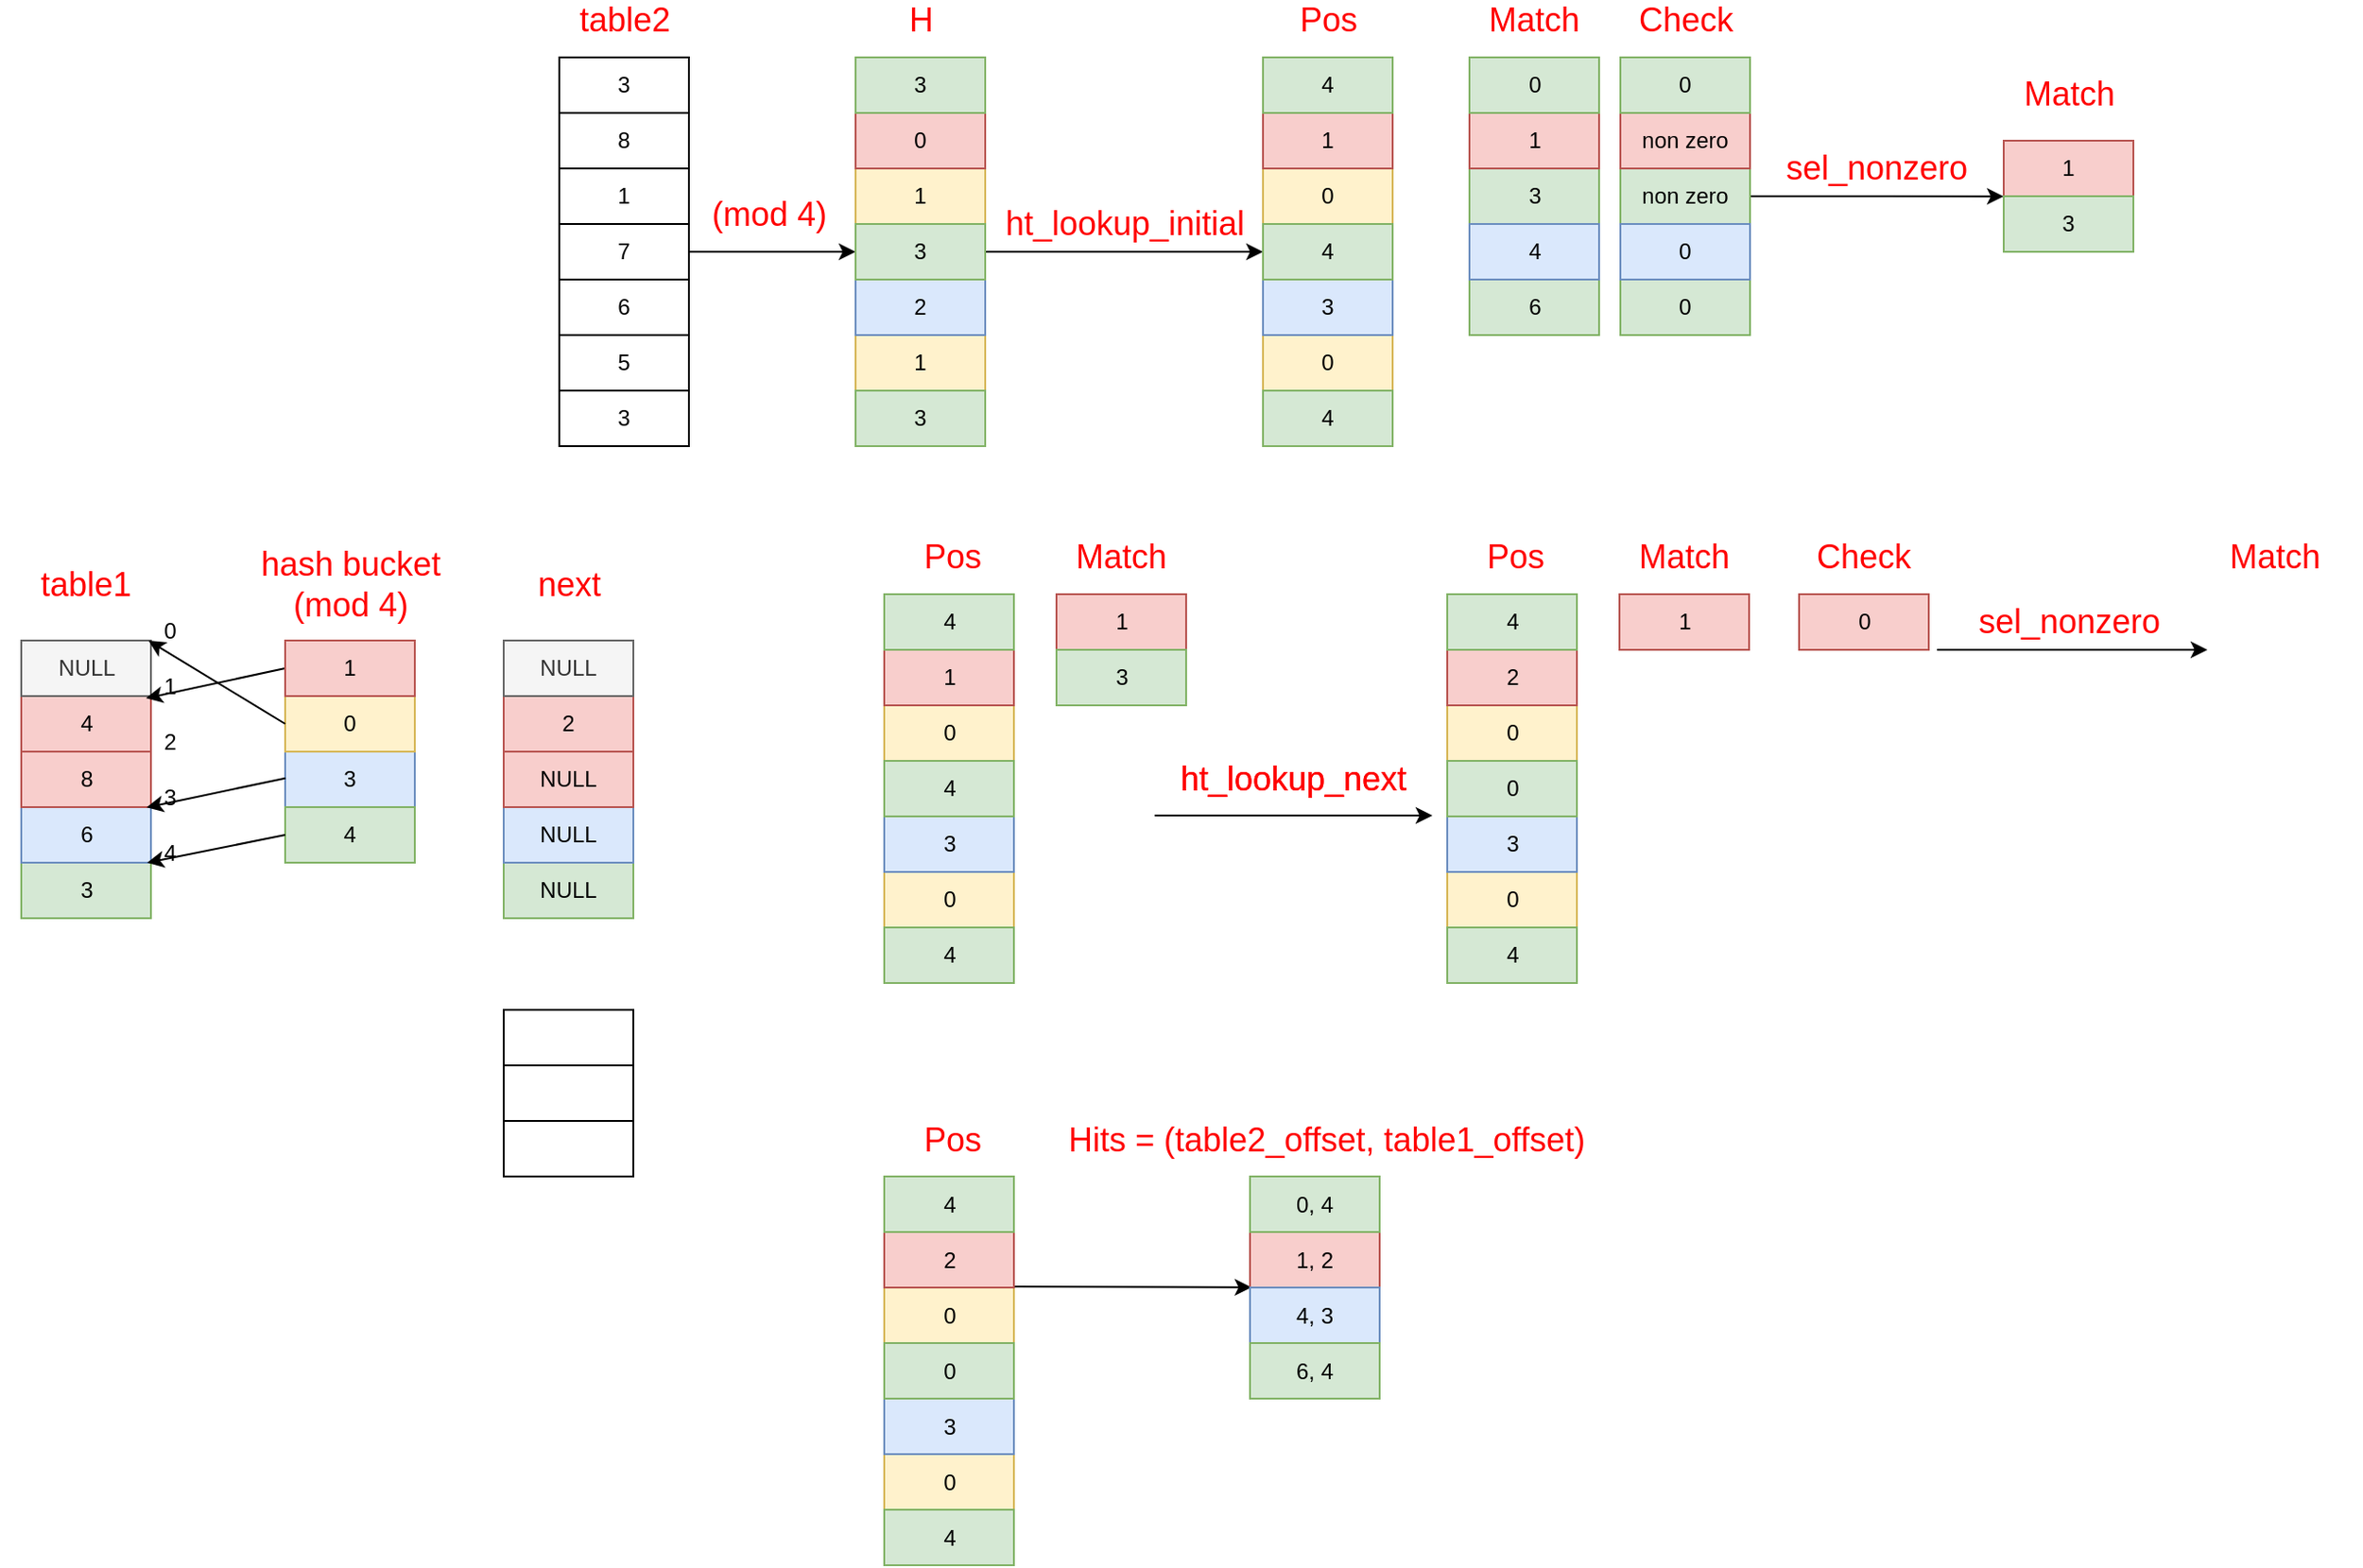 <mxfile version="10.7.1" type="device"><diagram id="YznQ1yxA9quXHf-TQpSH" name="Page-1"><mxGraphModel dx="1010" dy="549" grid="1" gridSize="10" guides="1" tooltips="1" connect="1" arrows="1" fold="1" page="1" pageScale="1" pageWidth="827" pageHeight="1169" math="0" shadow="0"><root><mxCell id="0"/><mxCell id="1" parent="0"/><mxCell id="Kp5QgUJoaldvm898UZy1-1" value="" style="rounded=0;whiteSpace=wrap;html=1;" parent="1" vertex="1"><mxGeometry x="300" y="644.5" width="70" height="30" as="geometry"/></mxCell><mxCell id="Kp5QgUJoaldvm898UZy1-2" value="" style="rounded=0;whiteSpace=wrap;html=1;" parent="1" vertex="1"><mxGeometry x="300" y="614.5" width="70" height="30" as="geometry"/></mxCell><mxCell id="Kp5QgUJoaldvm898UZy1-3" value="" style="rounded=0;whiteSpace=wrap;html=1;" parent="1" vertex="1"><mxGeometry x="300" y="584.5" width="70" height="30" as="geometry"/></mxCell><mxCell id="Kp5QgUJoaldvm898UZy1-4" value="3" style="rounded=0;whiteSpace=wrap;html=1;fillColor=#d5e8d4;strokeColor=#82b366;" parent="1" vertex="1"><mxGeometry x="39.5" y="505" width="70" height="30" as="geometry"/></mxCell><mxCell id="Kp5QgUJoaldvm898UZy1-5" value="6" style="rounded=0;whiteSpace=wrap;html=1;fillColor=#dae8fc;strokeColor=#6c8ebf;" parent="1" vertex="1"><mxGeometry x="39.5" y="475" width="70" height="30" as="geometry"/></mxCell><mxCell id="Kp5QgUJoaldvm898UZy1-6" value="8" style="rounded=0;whiteSpace=wrap;html=1;fillColor=#f8cecc;strokeColor=#b85450;" parent="1" vertex="1"><mxGeometry x="39.5" y="445" width="70" height="30" as="geometry"/></mxCell><mxCell id="Kp5QgUJoaldvm898UZy1-7" value="4" style="rounded=0;whiteSpace=wrap;html=1;fillColor=#f8cecc;strokeColor=#b85450;" parent="1" vertex="1"><mxGeometry x="39.5" y="415" width="70" height="30" as="geometry"/></mxCell><mxCell id="Kp5QgUJoaldvm898UZy1-8" value="NULL" style="rounded=0;whiteSpace=wrap;html=1;fillColor=#f5f5f5;strokeColor=#666666;fontColor=#333333;" parent="1" vertex="1"><mxGeometry x="39.5" y="385" width="70" height="30" as="geometry"/></mxCell><mxCell id="Kp5QgUJoaldvm898UZy1-9" value="0" style="text;html=1;strokeColor=none;fillColor=none;align=center;verticalAlign=middle;whiteSpace=wrap;rounded=0;" parent="1" vertex="1"><mxGeometry x="100" y="370" width="40" height="20" as="geometry"/></mxCell><mxCell id="Kp5QgUJoaldvm898UZy1-10" value="3" style="text;html=1;strokeColor=none;fillColor=none;align=center;verticalAlign=middle;whiteSpace=wrap;rounded=0;" parent="1" vertex="1"><mxGeometry x="99.5" y="460" width="40" height="20" as="geometry"/></mxCell><mxCell id="Kp5QgUJoaldvm898UZy1-11" value="1" style="text;html=1;strokeColor=none;fillColor=none;align=center;verticalAlign=middle;whiteSpace=wrap;rounded=0;" parent="1" vertex="1"><mxGeometry x="99.5" y="400" width="40" height="20" as="geometry"/></mxCell><mxCell id="Kp5QgUJoaldvm898UZy1-12" value="2" style="text;html=1;strokeColor=none;fillColor=none;align=center;verticalAlign=middle;whiteSpace=wrap;rounded=0;" parent="1" vertex="1"><mxGeometry x="99.5" y="430" width="40" height="20" as="geometry"/></mxCell><mxCell id="Kp5QgUJoaldvm898UZy1-14" value="4" style="text;html=1;strokeColor=none;fillColor=none;align=center;verticalAlign=middle;whiteSpace=wrap;rounded=0;" parent="1" vertex="1"><mxGeometry x="99.5" y="490" width="40" height="20" as="geometry"/></mxCell><mxCell id="Kp5QgUJoaldvm898UZy1-16" value="3" style="rounded=0;whiteSpace=wrap;html=1;fillColor=#dae8fc;strokeColor=#6c8ebf;" parent="1" vertex="1"><mxGeometry x="182" y="445" width="70" height="30" as="geometry"/></mxCell><mxCell id="Kp5QgUJoaldvm898UZy1-17" value="0" style="rounded=0;whiteSpace=wrap;html=1;fillColor=#fff2cc;strokeColor=#d6b656;" parent="1" vertex="1"><mxGeometry x="182" y="415" width="70" height="30" as="geometry"/></mxCell><mxCell id="Kp5QgUJoaldvm898UZy1-28" value="" style="rounded=0;orthogonalLoop=1;jettySize=auto;html=1;entryX=0.962;entryY=0.039;entryDx=0;entryDy=0;entryPerimeter=0;exitX=0;exitY=0.5;exitDx=0;exitDy=0;" parent="1" source="Kp5QgUJoaldvm898UZy1-18" target="Kp5QgUJoaldvm898UZy1-7" edge="1"><mxGeometry relative="1" as="geometry"/></mxCell><mxCell id="Kp5QgUJoaldvm898UZy1-18" value="1" style="rounded=0;whiteSpace=wrap;html=1;fillColor=#f8cecc;strokeColor=#b85450;" parent="1" vertex="1"><mxGeometry x="182" y="385" width="70" height="30" as="geometry"/></mxCell><mxCell id="Kp5QgUJoaldvm898UZy1-25" value="4" style="rounded=0;whiteSpace=wrap;html=1;fillColor=#d5e8d4;strokeColor=#82b366;" parent="1" vertex="1"><mxGeometry x="182" y="475" width="70" height="30" as="geometry"/></mxCell><mxCell id="Kp5QgUJoaldvm898UZy1-26" value="&lt;font color=&quot;#ff0000&quot; style=&quot;font-size: 18px&quot;&gt;table1&lt;/font&gt;" style="text;html=1;strokeColor=none;fillColor=none;align=center;verticalAlign=middle;whiteSpace=wrap;rounded=0;" parent="1" vertex="1"><mxGeometry x="28" y="345" width="93" height="20" as="geometry"/></mxCell><mxCell id="Kp5QgUJoaldvm898UZy1-27" value="&lt;font color=&quot;#ff0000&quot; style=&quot;font-size: 18px&quot;&gt;hash bucket&lt;br&gt;(mod 4)&lt;br&gt;&lt;/font&gt;" style="text;html=1;strokeColor=none;fillColor=none;align=center;verticalAlign=middle;whiteSpace=wrap;rounded=0;" parent="1" vertex="1"><mxGeometry x="164.5" y="345" width="105" height="20" as="geometry"/></mxCell><mxCell id="Kp5QgUJoaldvm898UZy1-29" value="" style="rounded=0;orthogonalLoop=1;jettySize=auto;html=1;entryX=0.962;entryY=0.039;entryDx=0;entryDy=0;entryPerimeter=0;exitX=0;exitY=0.5;exitDx=0;exitDy=0;" parent="1" edge="1"><mxGeometry relative="1" as="geometry"><mxPoint x="182.167" y="459.333" as="sourcePoint"/><mxPoint x="107.167" y="475.167" as="targetPoint"/></mxGeometry></mxCell><mxCell id="Kp5QgUJoaldvm898UZy1-30" value="" style="rounded=0;orthogonalLoop=1;jettySize=auto;html=1;exitX=0;exitY=0.5;exitDx=0;exitDy=0;entryX=0.982;entryY=0.003;entryDx=0;entryDy=0;entryPerimeter=0;" parent="1" source="Kp5QgUJoaldvm898UZy1-17" target="Kp5QgUJoaldvm898UZy1-8" edge="1"><mxGeometry relative="1" as="geometry"><mxPoint x="201.667" y="420.333" as="sourcePoint"/><mxPoint x="126.667" y="436.167" as="targetPoint"/></mxGeometry></mxCell><mxCell id="Kp5QgUJoaldvm898UZy1-34" value="" style="rounded=0;orthogonalLoop=1;jettySize=auto;html=1;exitX=0;exitY=0.5;exitDx=0;exitDy=0;" parent="1" source="Kp5QgUJoaldvm898UZy1-25" edge="1"><mxGeometry relative="1" as="geometry"><mxPoint x="182.167" y="489.333" as="sourcePoint"/><mxPoint x="107.5" y="505" as="targetPoint"/></mxGeometry></mxCell><mxCell id="Kp5QgUJoaldvm898UZy1-50" value="" style="edgeStyle=none;rounded=0;orthogonalLoop=1;jettySize=auto;html=1;exitX=1;exitY=0.5;exitDx=0;exitDy=0;entryX=0;entryY=0.5;entryDx=0;entryDy=0;" parent="1" source="Kp5QgUJoaldvm898UZy1-40" target="Kp5QgUJoaldvm898UZy1-47" edge="1"><mxGeometry relative="1" as="geometry"><mxPoint x="480" y="145" as="targetPoint"/></mxGeometry></mxCell><mxCell id="Kp5QgUJoaldvm898UZy1-35" value="1" style="rounded=0;whiteSpace=wrap;html=1;" parent="1" vertex="1"><mxGeometry x="330" y="130" width="70" height="30" as="geometry"/></mxCell><mxCell id="Kp5QgUJoaldvm898UZy1-36" value="8" style="rounded=0;whiteSpace=wrap;html=1;" parent="1" vertex="1"><mxGeometry x="330" y="100" width="70" height="30" as="geometry"/></mxCell><mxCell id="Kp5QgUJoaldvm898UZy1-37" value="3" style="rounded=0;whiteSpace=wrap;html=1;" parent="1" vertex="1"><mxGeometry x="330" y="70" width="70" height="30" as="geometry"/></mxCell><mxCell id="Kp5QgUJoaldvm898UZy1-38" value="5" style="rounded=0;whiteSpace=wrap;html=1;" parent="1" vertex="1"><mxGeometry x="330" y="220" width="70" height="30" as="geometry"/></mxCell><mxCell id="Kp5QgUJoaldvm898UZy1-39" value="6" style="rounded=0;whiteSpace=wrap;html=1;" parent="1" vertex="1"><mxGeometry x="330" y="190" width="70" height="30" as="geometry"/></mxCell><mxCell id="Kp5QgUJoaldvm898UZy1-40" value="7" style="rounded=0;whiteSpace=wrap;html=1;" parent="1" vertex="1"><mxGeometry x="330" y="160" width="70" height="30" as="geometry"/></mxCell><mxCell id="Kp5QgUJoaldvm898UZy1-41" value="3" style="rounded=0;whiteSpace=wrap;html=1;" parent="1" vertex="1"><mxGeometry x="330" y="250" width="70" height="30" as="geometry"/></mxCell><mxCell id="Kp5QgUJoaldvm898UZy1-42" value="1" style="rounded=0;whiteSpace=wrap;html=1;fillColor=#fff2cc;strokeColor=#d6b656;" parent="1" vertex="1"><mxGeometry x="490" y="130" width="70" height="30" as="geometry"/></mxCell><mxCell id="Kp5QgUJoaldvm898UZy1-43" value="0" style="rounded=0;whiteSpace=wrap;html=1;fillColor=#f8cecc;strokeColor=#b85450;" parent="1" vertex="1"><mxGeometry x="490" y="100" width="70" height="30" as="geometry"/></mxCell><mxCell id="Kp5QgUJoaldvm898UZy1-44" value="3" style="rounded=0;whiteSpace=wrap;html=1;fillColor=#d5e8d4;strokeColor=#82b366;" parent="1" vertex="1"><mxGeometry x="490" y="70" width="70" height="30" as="geometry"/></mxCell><mxCell id="Kp5QgUJoaldvm898UZy1-45" value="1" style="rounded=0;whiteSpace=wrap;html=1;fillColor=#fff2cc;strokeColor=#d6b656;" parent="1" vertex="1"><mxGeometry x="490" y="220" width="70" height="30" as="geometry"/></mxCell><mxCell id="Kp5QgUJoaldvm898UZy1-46" value="2" style="rounded=0;whiteSpace=wrap;html=1;fillColor=#dae8fc;strokeColor=#6c8ebf;" parent="1" vertex="1"><mxGeometry x="490" y="190" width="70" height="30" as="geometry"/></mxCell><mxCell id="Kp5QgUJoaldvm898UZy1-56" value="" style="edgeStyle=none;rounded=0;orthogonalLoop=1;jettySize=auto;html=1;" parent="1" source="Kp5QgUJoaldvm898UZy1-47" edge="1"><mxGeometry relative="1" as="geometry"><mxPoint x="710" y="175" as="targetPoint"/></mxGeometry></mxCell><mxCell id="Kp5QgUJoaldvm898UZy1-47" value="3" style="rounded=0;whiteSpace=wrap;html=1;fillColor=#d5e8d4;strokeColor=#82b366;" parent="1" vertex="1"><mxGeometry x="490" y="160" width="70" height="30" as="geometry"/></mxCell><mxCell id="Kp5QgUJoaldvm898UZy1-48" value="3" style="rounded=0;whiteSpace=wrap;html=1;fillColor=#d5e8d4;strokeColor=#82b366;" parent="1" vertex="1"><mxGeometry x="490" y="250" width="70" height="30" as="geometry"/></mxCell><mxCell id="Kp5QgUJoaldvm898UZy1-52" value="&lt;font color=&quot;#ff0000&quot; style=&quot;font-size: 18px&quot;&gt;table2&lt;/font&gt;" style="text;html=1;strokeColor=none;fillColor=none;align=center;verticalAlign=middle;whiteSpace=wrap;rounded=0;" parent="1" vertex="1"><mxGeometry x="318.5" y="40" width="93" height="20" as="geometry"/></mxCell><mxCell id="Kp5QgUJoaldvm898UZy1-53" value="&lt;font color=&quot;#ff0000&quot; style=&quot;font-size: 18px&quot;&gt;H&lt;/font&gt;" style="text;html=1;strokeColor=none;fillColor=none;align=center;verticalAlign=middle;whiteSpace=wrap;rounded=0;" parent="1" vertex="1"><mxGeometry x="478.5" y="40" width="93" height="20" as="geometry"/></mxCell><mxCell id="Kp5QgUJoaldvm898UZy1-54" value="&lt;font color=&quot;#ff0000&quot; style=&quot;font-size: 18px&quot;&gt;(mod 4)&lt;/font&gt;" style="text;html=1;strokeColor=none;fillColor=none;align=center;verticalAlign=middle;whiteSpace=wrap;rounded=0;" parent="1" vertex="1"><mxGeometry x="397" y="145" width="93" height="20" as="geometry"/></mxCell><mxCell id="Kp5QgUJoaldvm898UZy1-57" value="&lt;font color=&quot;#ff0000&quot; style=&quot;font-size: 18px&quot;&gt;ht_lookup_initial&lt;/font&gt;" style="text;html=1;strokeColor=none;fillColor=none;align=center;verticalAlign=middle;whiteSpace=wrap;rounded=0;" parent="1" vertex="1"><mxGeometry x="588.5" y="150" width="93" height="20" as="geometry"/></mxCell><mxCell id="Kp5QgUJoaldvm898UZy1-66" value="0" style="rounded=0;whiteSpace=wrap;html=1;fillColor=#fff2cc;strokeColor=#d6b656;" parent="1" vertex="1"><mxGeometry x="710" y="130" width="70" height="30" as="geometry"/></mxCell><mxCell id="Kp5QgUJoaldvm898UZy1-67" value="1" style="rounded=0;whiteSpace=wrap;html=1;fillColor=#f8cecc;strokeColor=#b85450;" parent="1" vertex="1"><mxGeometry x="710" y="100" width="70" height="30" as="geometry"/></mxCell><mxCell id="Kp5QgUJoaldvm898UZy1-68" value="4" style="rounded=0;whiteSpace=wrap;html=1;fillColor=#d5e8d4;strokeColor=#82b366;" parent="1" vertex="1"><mxGeometry x="710" y="70" width="70" height="30" as="geometry"/></mxCell><mxCell id="Kp5QgUJoaldvm898UZy1-69" value="0" style="rounded=0;whiteSpace=wrap;html=1;fillColor=#fff2cc;strokeColor=#d6b656;" parent="1" vertex="1"><mxGeometry x="710" y="220" width="70" height="30" as="geometry"/></mxCell><mxCell id="Kp5QgUJoaldvm898UZy1-70" value="3" style="rounded=0;whiteSpace=wrap;html=1;fillColor=#dae8fc;strokeColor=#6c8ebf;" parent="1" vertex="1"><mxGeometry x="710" y="190" width="70" height="30" as="geometry"/></mxCell><mxCell id="Kp5QgUJoaldvm898UZy1-71" value="4" style="rounded=0;whiteSpace=wrap;html=1;fillColor=#d5e8d4;strokeColor=#82b366;" parent="1" vertex="1"><mxGeometry x="710" y="160" width="70" height="30" as="geometry"/></mxCell><mxCell id="Kp5QgUJoaldvm898UZy1-72" value="4" style="rounded=0;whiteSpace=wrap;html=1;fillColor=#d5e8d4;strokeColor=#82b366;" parent="1" vertex="1"><mxGeometry x="710" y="250" width="70" height="30" as="geometry"/></mxCell><mxCell id="Kp5QgUJoaldvm898UZy1-73" value="&lt;font color=&quot;#ff0000&quot; style=&quot;font-size: 18px&quot;&gt;Pos&lt;/font&gt;" style="text;html=1;strokeColor=none;fillColor=none;align=center;verticalAlign=middle;whiteSpace=wrap;rounded=0;" parent="1" vertex="1"><mxGeometry x="698.5" y="40" width="93" height="20" as="geometry"/></mxCell><mxCell id="Kp5QgUJoaldvm898UZy1-74" value="&lt;font color=&quot;#ff0000&quot; style=&quot;font-size: 18px&quot;&gt;Match&lt;/font&gt;" style="text;html=1;strokeColor=none;fillColor=none;align=center;verticalAlign=middle;whiteSpace=wrap;rounded=0;" parent="1" vertex="1"><mxGeometry x="810" y="40" width="93" height="20" as="geometry"/></mxCell><mxCell id="Kp5QgUJoaldvm898UZy1-91" value="" style="edgeStyle=none;rounded=0;orthogonalLoop=1;jettySize=auto;html=1;exitX=1;exitY=0.5;exitDx=0;exitDy=0;" parent="1" source="Kp5QgUJoaldvm898UZy1-95" edge="1"><mxGeometry relative="1" as="geometry"><mxPoint x="950" y="145" as="sourcePoint"/><mxPoint x="1110.0" y="145.068" as="targetPoint"/></mxGeometry></mxCell><mxCell id="Kp5QgUJoaldvm898UZy1-75" value="3" style="rounded=0;whiteSpace=wrap;html=1;fillColor=#d5e8d4;strokeColor=#82b366;" parent="1" vertex="1"><mxGeometry x="821.5" y="130" width="70" height="30" as="geometry"/></mxCell><mxCell id="Kp5QgUJoaldvm898UZy1-92" value="1" style="rounded=0;whiteSpace=wrap;html=1;fillColor=#f8cecc;strokeColor=#b85450;" parent="1" vertex="1"><mxGeometry x="1110" y="115" width="70" height="30" as="geometry"/></mxCell><mxCell id="Kp5QgUJoaldvm898UZy1-76" value="1" style="rounded=0;whiteSpace=wrap;html=1;fillColor=#f8cecc;strokeColor=#b85450;" parent="1" vertex="1"><mxGeometry x="821.5" y="100" width="70" height="30" as="geometry"/></mxCell><mxCell id="Kp5QgUJoaldvm898UZy1-77" value="0" style="rounded=0;whiteSpace=wrap;html=1;fillColor=#d5e8d4;strokeColor=#82b366;" parent="1" vertex="1"><mxGeometry x="821.5" y="70" width="70" height="30" as="geometry"/></mxCell><mxCell id="Kp5QgUJoaldvm898UZy1-78" value="6" style="rounded=0;whiteSpace=wrap;html=1;fillColor=#d5e8d4;strokeColor=#82b366;" parent="1" vertex="1"><mxGeometry x="821.5" y="190" width="70" height="30" as="geometry"/></mxCell><mxCell id="Kp5QgUJoaldvm898UZy1-79" value="4" style="rounded=0;whiteSpace=wrap;html=1;fillColor=#dae8fc;strokeColor=#6c8ebf;" parent="1" vertex="1"><mxGeometry x="821.5" y="160" width="70" height="30" as="geometry"/></mxCell><mxCell id="Kp5QgUJoaldvm898UZy1-89" value="&lt;font color=&quot;#ff0000&quot; style=&quot;font-size: 18px&quot;&gt;sel_nonzero&lt;/font&gt;" style="text;html=1;strokeColor=none;fillColor=none;align=center;verticalAlign=middle;whiteSpace=wrap;rounded=0;" parent="1" vertex="1"><mxGeometry x="995" y="120" width="93" height="20" as="geometry"/></mxCell><mxCell id="Kp5QgUJoaldvm898UZy1-94" value="3" style="rounded=0;whiteSpace=wrap;html=1;fillColor=#d5e8d4;strokeColor=#82b366;" parent="1" vertex="1"><mxGeometry x="1110" y="145" width="70" height="30" as="geometry"/></mxCell><mxCell id="Kp5QgUJoaldvm898UZy1-95" value="non zero" style="rounded=0;whiteSpace=wrap;html=1;fillColor=#d5e8d4;strokeColor=#82b366;" parent="1" vertex="1"><mxGeometry x="903" y="130" width="70" height="30" as="geometry"/></mxCell><mxCell id="Kp5QgUJoaldvm898UZy1-96" value="non zero" style="rounded=0;whiteSpace=wrap;html=1;fillColor=#f8cecc;strokeColor=#b85450;" parent="1" vertex="1"><mxGeometry x="903" y="100" width="70" height="30" as="geometry"/></mxCell><mxCell id="Kp5QgUJoaldvm898UZy1-97" value="0" style="rounded=0;whiteSpace=wrap;html=1;fillColor=#d5e8d4;strokeColor=#82b366;" parent="1" vertex="1"><mxGeometry x="903" y="70" width="70" height="30" as="geometry"/></mxCell><mxCell id="Kp5QgUJoaldvm898UZy1-98" value="0" style="rounded=0;whiteSpace=wrap;html=1;fillColor=#d5e8d4;strokeColor=#82b366;" parent="1" vertex="1"><mxGeometry x="903" y="190" width="70" height="30" as="geometry"/></mxCell><mxCell id="Kp5QgUJoaldvm898UZy1-99" value="0" style="rounded=0;whiteSpace=wrap;html=1;fillColor=#dae8fc;strokeColor=#6c8ebf;" parent="1" vertex="1"><mxGeometry x="903" y="160" width="70" height="30" as="geometry"/></mxCell><mxCell id="Kp5QgUJoaldvm898UZy1-100" value="&lt;font color=&quot;#ff0000&quot; style=&quot;font-size: 18px&quot;&gt;Check&lt;/font&gt;" style="text;html=1;strokeColor=none;fillColor=none;align=center;verticalAlign=middle;whiteSpace=wrap;rounded=0;" parent="1" vertex="1"><mxGeometry x="891.5" y="40" width="93" height="20" as="geometry"/></mxCell><mxCell id="Kp5QgUJoaldvm898UZy1-101" value="&lt;font color=&quot;#ff0000&quot; style=&quot;font-size: 18px&quot;&gt;Match&lt;/font&gt;" style="text;html=1;strokeColor=none;fillColor=none;align=center;verticalAlign=middle;whiteSpace=wrap;rounded=0;" parent="1" vertex="1"><mxGeometry x="1098.5" y="80" width="93" height="20" as="geometry"/></mxCell><mxCell id="Kp5QgUJoaldvm898UZy1-102" value="1" style="rounded=0;whiteSpace=wrap;html=1;fillColor=#f8cecc;strokeColor=#b85450;" parent="1" vertex="1"><mxGeometry x="598.5" y="360" width="70" height="30" as="geometry"/></mxCell><mxCell id="Kp5QgUJoaldvm898UZy1-103" value="3" style="rounded=0;whiteSpace=wrap;html=1;fillColor=#d5e8d4;strokeColor=#82b366;" parent="1" vertex="1"><mxGeometry x="598.5" y="390" width="70" height="30" as="geometry"/></mxCell><mxCell id="Kp5QgUJoaldvm898UZy1-104" value="&lt;font color=&quot;#ff0000&quot; style=&quot;font-size: 18px&quot;&gt;Match&lt;/font&gt;" style="text;html=1;strokeColor=none;fillColor=none;align=center;verticalAlign=middle;whiteSpace=wrap;rounded=0;" parent="1" vertex="1"><mxGeometry x="587" y="330" width="93" height="20" as="geometry"/></mxCell><mxCell id="Kp5QgUJoaldvm898UZy1-105" value="0" style="rounded=0;whiteSpace=wrap;html=1;fillColor=#fff2cc;strokeColor=#d6b656;" parent="1" vertex="1"><mxGeometry x="505.5" y="420" width="70" height="30" as="geometry"/></mxCell><mxCell id="Kp5QgUJoaldvm898UZy1-106" value="1" style="rounded=0;whiteSpace=wrap;html=1;fillColor=#f8cecc;strokeColor=#b85450;" parent="1" vertex="1"><mxGeometry x="505.5" y="390" width="70" height="30" as="geometry"/></mxCell><mxCell id="Kp5QgUJoaldvm898UZy1-107" value="4" style="rounded=0;whiteSpace=wrap;html=1;fillColor=#d5e8d4;strokeColor=#82b366;" parent="1" vertex="1"><mxGeometry x="505.5" y="360" width="70" height="30" as="geometry"/></mxCell><mxCell id="Kp5QgUJoaldvm898UZy1-108" value="0" style="rounded=0;whiteSpace=wrap;html=1;fillColor=#fff2cc;strokeColor=#d6b656;" parent="1" vertex="1"><mxGeometry x="505.5" y="510" width="70" height="30" as="geometry"/></mxCell><mxCell id="Kp5QgUJoaldvm898UZy1-109" value="3" style="rounded=0;whiteSpace=wrap;html=1;fillColor=#dae8fc;strokeColor=#6c8ebf;" parent="1" vertex="1"><mxGeometry x="505.5" y="480" width="70" height="30" as="geometry"/></mxCell><mxCell id="Kp5QgUJoaldvm898UZy1-110" value="4" style="rounded=0;whiteSpace=wrap;html=1;fillColor=#d5e8d4;strokeColor=#82b366;" parent="1" vertex="1"><mxGeometry x="505.5" y="450" width="70" height="30" as="geometry"/></mxCell><mxCell id="Kp5QgUJoaldvm898UZy1-111" value="4" style="rounded=0;whiteSpace=wrap;html=1;fillColor=#d5e8d4;strokeColor=#82b366;" parent="1" vertex="1"><mxGeometry x="505.5" y="540" width="70" height="30" as="geometry"/></mxCell><mxCell id="Kp5QgUJoaldvm898UZy1-112" value="&lt;font color=&quot;#ff0000&quot; style=&quot;font-size: 18px&quot;&gt;Pos&lt;/font&gt;" style="text;html=1;strokeColor=none;fillColor=none;align=center;verticalAlign=middle;whiteSpace=wrap;rounded=0;" parent="1" vertex="1"><mxGeometry x="495.5" y="330" width="93" height="20" as="geometry"/></mxCell><mxCell id="Kp5QgUJoaldvm898UZy1-113" value="&lt;font color=&quot;#ff0000&quot; style=&quot;font-size: 18px&quot;&gt;ht_lookup_next&lt;/font&gt;" style="text;html=1;strokeColor=none;fillColor=none;align=center;verticalAlign=middle;whiteSpace=wrap;rounded=0;" parent="1" vertex="1"><mxGeometry x="680" y="450" width="93" height="20" as="geometry"/></mxCell><mxCell id="Kp5QgUJoaldvm898UZy1-117" value="&lt;font color=&quot;#ff0000&quot; style=&quot;font-size: 18px&quot;&gt;ht_lookup_next&lt;/font&gt;" style="text;html=1;strokeColor=none;fillColor=none;align=center;verticalAlign=middle;whiteSpace=wrap;rounded=0;" parent="1" vertex="1"><mxGeometry x="680" y="450" width="93" height="20" as="geometry"/></mxCell><mxCell id="Kp5QgUJoaldvm898UZy1-116" value="" style="edgeStyle=none;rounded=0;orthogonalLoop=1;jettySize=auto;html=1;" parent="1" edge="1"><mxGeometry relative="1" as="geometry"><mxPoint x="651.5" y="479.5" as="sourcePoint"/><mxPoint x="801.5" y="479.5" as="targetPoint"/></mxGeometry></mxCell><mxCell id="Kp5QgUJoaldvm898UZy1-119" value="1" style="rounded=0;whiteSpace=wrap;html=1;fillColor=#f8cecc;strokeColor=#b85450;" parent="1" vertex="1"><mxGeometry x="902.5" y="360" width="70" height="30" as="geometry"/></mxCell><mxCell id="Kp5QgUJoaldvm898UZy1-121" value="&lt;font color=&quot;#ff0000&quot; style=&quot;font-size: 18px&quot;&gt;Match&lt;/font&gt;" style="text;html=1;strokeColor=none;fillColor=none;align=center;verticalAlign=middle;whiteSpace=wrap;rounded=0;" parent="1" vertex="1"><mxGeometry x="891" y="330" width="93" height="20" as="geometry"/></mxCell><mxCell id="Kp5QgUJoaldvm898UZy1-122" value="0" style="rounded=0;whiteSpace=wrap;html=1;fillColor=#fff2cc;strokeColor=#d6b656;" parent="1" vertex="1"><mxGeometry x="809.5" y="420" width="70" height="30" as="geometry"/></mxCell><mxCell id="Kp5QgUJoaldvm898UZy1-123" value="2" style="rounded=0;whiteSpace=wrap;html=1;fillColor=#f8cecc;strokeColor=#b85450;" parent="1" vertex="1"><mxGeometry x="809.5" y="390" width="70" height="30" as="geometry"/></mxCell><mxCell id="Kp5QgUJoaldvm898UZy1-124" value="4" style="rounded=0;whiteSpace=wrap;html=1;fillColor=#d5e8d4;strokeColor=#82b366;" parent="1" vertex="1"><mxGeometry x="809.5" y="360" width="70" height="30" as="geometry"/></mxCell><mxCell id="Kp5QgUJoaldvm898UZy1-125" value="0" style="rounded=0;whiteSpace=wrap;html=1;fillColor=#fff2cc;strokeColor=#d6b656;" parent="1" vertex="1"><mxGeometry x="809.5" y="510" width="70" height="30" as="geometry"/></mxCell><mxCell id="Kp5QgUJoaldvm898UZy1-126" value="3" style="rounded=0;whiteSpace=wrap;html=1;fillColor=#dae8fc;strokeColor=#6c8ebf;" parent="1" vertex="1"><mxGeometry x="809.5" y="480" width="70" height="30" as="geometry"/></mxCell><mxCell id="Kp5QgUJoaldvm898UZy1-127" value="0" style="rounded=0;whiteSpace=wrap;html=1;fillColor=#d5e8d4;strokeColor=#82b366;" parent="1" vertex="1"><mxGeometry x="809.5" y="450" width="70" height="30" as="geometry"/></mxCell><mxCell id="Kp5QgUJoaldvm898UZy1-128" value="4" style="rounded=0;whiteSpace=wrap;html=1;fillColor=#d5e8d4;strokeColor=#82b366;" parent="1" vertex="1"><mxGeometry x="809.5" y="540" width="70" height="30" as="geometry"/></mxCell><mxCell id="Kp5QgUJoaldvm898UZy1-129" value="&lt;font color=&quot;#ff0000&quot; style=&quot;font-size: 18px&quot;&gt;Pos&lt;/font&gt;" style="text;html=1;strokeColor=none;fillColor=none;align=center;verticalAlign=middle;whiteSpace=wrap;rounded=0;" parent="1" vertex="1"><mxGeometry x="799.5" y="330" width="93" height="20" as="geometry"/></mxCell><mxCell id="Kp5QgUJoaldvm898UZy1-139" value="" style="edgeStyle=none;rounded=0;orthogonalLoop=1;jettySize=auto;html=1;" parent="1" edge="1"><mxGeometry relative="1" as="geometry"><mxPoint x="1074" y="390" as="sourcePoint"/><mxPoint x="1220" y="390" as="targetPoint"/></mxGeometry></mxCell><mxCell id="Kp5QgUJoaldvm898UZy1-141" value="&lt;font color=&quot;#ff0000&quot; style=&quot;font-size: 18px&quot;&gt;sel_nonzero&lt;/font&gt;" style="text;html=1;strokeColor=none;fillColor=none;align=center;verticalAlign=middle;whiteSpace=wrap;rounded=0;" parent="1" vertex="1"><mxGeometry x="1099" y="365" width="93" height="20" as="geometry"/></mxCell><mxCell id="Kp5QgUJoaldvm898UZy1-144" value="0" style="rounded=0;whiteSpace=wrap;html=1;fillColor=#f8cecc;strokeColor=#b85450;" parent="1" vertex="1"><mxGeometry x="999.5" y="360" width="70" height="30" as="geometry"/></mxCell><mxCell id="Kp5QgUJoaldvm898UZy1-145" value="&lt;font color=&quot;#ff0000&quot; style=&quot;font-size: 18px&quot;&gt;Check&lt;/font&gt;" style="text;html=1;strokeColor=none;fillColor=none;align=center;verticalAlign=middle;whiteSpace=wrap;rounded=0;" parent="1" vertex="1"><mxGeometry x="988" y="330" width="93" height="20" as="geometry"/></mxCell><mxCell id="Kp5QgUJoaldvm898UZy1-146" value="&lt;font color=&quot;#ff0000&quot; style=&quot;font-size: 18px&quot;&gt;Match&lt;/font&gt;" style="text;html=1;strokeColor=none;fillColor=none;align=center;verticalAlign=middle;whiteSpace=wrap;rounded=0;" parent="1" vertex="1"><mxGeometry x="1210" y="330" width="93" height="20" as="geometry"/></mxCell><mxCell id="Kp5QgUJoaldvm898UZy1-168" value="" style="edgeStyle=none;rounded=0;orthogonalLoop=1;jettySize=auto;html=1;entryX=0.011;entryY=-0.003;entryDx=0;entryDy=0;entryPerimeter=0;" parent="1" target="Kp5QgUJoaldvm898UZy1-162" edge="1"><mxGeometry relative="1" as="geometry"><mxPoint x="576" y="734" as="sourcePoint"/><mxPoint x="655.5" y="749.5" as="targetPoint"/></mxGeometry></mxCell><mxCell id="Kp5QgUJoaldvm898UZy1-148" value="0" style="rounded=0;whiteSpace=wrap;html=1;fillColor=#fff2cc;strokeColor=#d6b656;" parent="1" vertex="1"><mxGeometry x="505.5" y="734.5" width="70" height="30" as="geometry"/></mxCell><mxCell id="Kp5QgUJoaldvm898UZy1-149" value="2" style="rounded=0;whiteSpace=wrap;html=1;fillColor=#f8cecc;strokeColor=#b85450;" parent="1" vertex="1"><mxGeometry x="505.5" y="704.5" width="70" height="30" as="geometry"/></mxCell><mxCell id="Kp5QgUJoaldvm898UZy1-150" value="4" style="rounded=0;whiteSpace=wrap;html=1;fillColor=#d5e8d4;strokeColor=#82b366;" parent="1" vertex="1"><mxGeometry x="505.5" y="674.5" width="70" height="30" as="geometry"/></mxCell><mxCell id="Kp5QgUJoaldvm898UZy1-151" value="0" style="rounded=0;whiteSpace=wrap;html=1;fillColor=#fff2cc;strokeColor=#d6b656;" parent="1" vertex="1"><mxGeometry x="505.5" y="824.5" width="70" height="30" as="geometry"/></mxCell><mxCell id="Kp5QgUJoaldvm898UZy1-152" value="3" style="rounded=0;whiteSpace=wrap;html=1;fillColor=#dae8fc;strokeColor=#6c8ebf;" parent="1" vertex="1"><mxGeometry x="505.5" y="794.5" width="70" height="30" as="geometry"/></mxCell><mxCell id="Kp5QgUJoaldvm898UZy1-153" value="0" style="rounded=0;whiteSpace=wrap;html=1;fillColor=#d5e8d4;strokeColor=#82b366;" parent="1" vertex="1"><mxGeometry x="505.5" y="764.5" width="70" height="30" as="geometry"/></mxCell><mxCell id="Kp5QgUJoaldvm898UZy1-154" value="4" style="rounded=0;whiteSpace=wrap;html=1;fillColor=#d5e8d4;strokeColor=#82b366;" parent="1" vertex="1"><mxGeometry x="505.5" y="854.5" width="70" height="30" as="geometry"/></mxCell><mxCell id="Kp5QgUJoaldvm898UZy1-155" value="&lt;font color=&quot;#ff0000&quot; style=&quot;font-size: 18px&quot;&gt;Pos&lt;/font&gt;" style="text;html=1;strokeColor=none;fillColor=none;align=center;verticalAlign=middle;whiteSpace=wrap;rounded=0;" parent="1" vertex="1"><mxGeometry x="495.5" y="644.5" width="93" height="20" as="geometry"/></mxCell><mxCell id="Kp5QgUJoaldvm898UZy1-159" value="1, 2" style="rounded=0;whiteSpace=wrap;html=1;fillColor=#f8cecc;strokeColor=#b85450;" parent="1" vertex="1"><mxGeometry x="703" y="704.5" width="70" height="30" as="geometry"/></mxCell><mxCell id="Kp5QgUJoaldvm898UZy1-160" value="0, 4" style="rounded=0;whiteSpace=wrap;html=1;fillColor=#d5e8d4;strokeColor=#82b366;" parent="1" vertex="1"><mxGeometry x="703" y="674.5" width="70" height="30" as="geometry"/></mxCell><mxCell id="Kp5QgUJoaldvm898UZy1-162" value="4, 3" style="rounded=0;whiteSpace=wrap;html=1;fillColor=#dae8fc;strokeColor=#6c8ebf;" parent="1" vertex="1"><mxGeometry x="703" y="734.5" width="70" height="30" as="geometry"/></mxCell><mxCell id="Kp5QgUJoaldvm898UZy1-164" value="6, 4" style="rounded=0;whiteSpace=wrap;html=1;fillColor=#d5e8d4;strokeColor=#82b366;" parent="1" vertex="1"><mxGeometry x="703" y="764.5" width="70" height="30" as="geometry"/></mxCell><mxCell id="Kp5QgUJoaldvm898UZy1-165" value="&lt;font color=&quot;#ff0000&quot;&gt;&lt;span style=&quot;font-size: 18px&quot;&gt;Hits = (table2_offset, table1_offset)&lt;/span&gt;&lt;/font&gt;" style="text;html=1;strokeColor=none;fillColor=none;align=center;verticalAlign=middle;whiteSpace=wrap;rounded=0;" parent="1" vertex="1"><mxGeometry x="598" y="645" width="293" height="20" as="geometry"/></mxCell><mxCell id="U_MTrANwH6xfXrIVoQjg-1" value="NULL" style="rounded=0;whiteSpace=wrap;html=1;fillColor=#d5e8d4;strokeColor=#82b366;" vertex="1" parent="1"><mxGeometry x="300" y="505" width="70" height="30" as="geometry"/></mxCell><mxCell id="U_MTrANwH6xfXrIVoQjg-2" value="NULL" style="rounded=0;whiteSpace=wrap;html=1;fillColor=#dae8fc;strokeColor=#6c8ebf;" vertex="1" parent="1"><mxGeometry x="300" y="475" width="70" height="30" as="geometry"/></mxCell><mxCell id="U_MTrANwH6xfXrIVoQjg-3" value="NULL" style="rounded=0;whiteSpace=wrap;html=1;fillColor=#f8cecc;strokeColor=#b85450;" vertex="1" parent="1"><mxGeometry x="300" y="445" width="70" height="30" as="geometry"/></mxCell><mxCell id="U_MTrANwH6xfXrIVoQjg-4" value="2" style="rounded=0;whiteSpace=wrap;html=1;fillColor=#f8cecc;strokeColor=#b85450;" vertex="1" parent="1"><mxGeometry x="300" y="415" width="70" height="30" as="geometry"/></mxCell><mxCell id="U_MTrANwH6xfXrIVoQjg-5" value="NULL" style="rounded=0;whiteSpace=wrap;html=1;fillColor=#f5f5f5;strokeColor=#666666;fontColor=#333333;" vertex="1" parent="1"><mxGeometry x="300" y="385" width="70" height="30" as="geometry"/></mxCell><mxCell id="U_MTrANwH6xfXrIVoQjg-6" value="&lt;font color=&quot;#ff0000&quot; style=&quot;font-size: 18px&quot;&gt;next&lt;/font&gt;" style="text;html=1;strokeColor=none;fillColor=none;align=center;verticalAlign=middle;whiteSpace=wrap;rounded=0;" vertex="1" parent="1"><mxGeometry x="288.5" y="345" width="93" height="20" as="geometry"/></mxCell></root></mxGraphModel></diagram></mxfile>